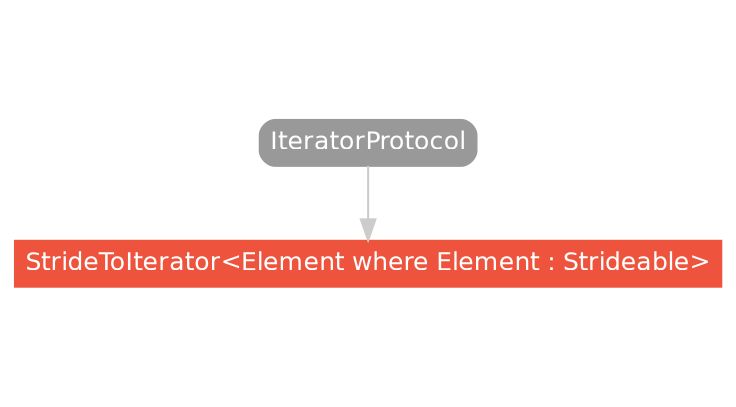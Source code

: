 strict digraph "StrideToIterator<Element where Element : Strideable> - Type Hierarchy - SwiftDoc.org" {
    pad="0.1,0.8"
    node [shape=box, style="filled,rounded", color="#999999", fillcolor="#999999", fontcolor=white, fontname=Helvetica, fontnames="Helvetica,sansserif", fontsize=12, margin="0.07,0.05", height="0.3"]
    edge [color="#cccccc"]
    "IteratorProtocol" [URL="/protocol/IteratorProtocol/hierarchy/"]
    "StrideToIterator<Element where Element : Strideable>" [URL="/type/StrideToIterator/", style="filled", fillcolor="#ee543d", color="#ee543d"]    "IteratorProtocol" -> "StrideToIterator<Element where Element : Strideable>"
    subgraph Types {
        rank = max; "StrideToIterator<Element where Element : Strideable>";
    }
}